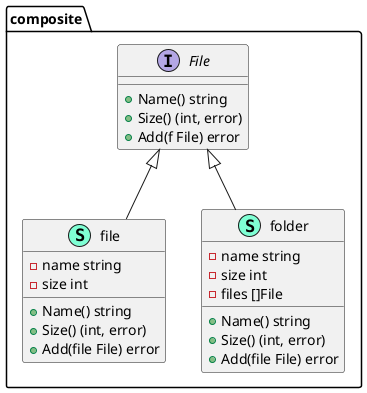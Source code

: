 @startuml
namespace composite {
    interface File  {
        + Name() string
        + Size() (int, error)
        + Add(f File) error

    }
    class file << (S,Aquamarine) >> {
        - name string
        - size int

        + Name() string
        + Size() (int, error)
        + Add(file File) error

    }
    class folder << (S,Aquamarine) >> {
        - name string
        - size int
        - files []File

        + Name() string
        + Size() (int, error)
        + Add(file File) error

    }
}

"composite.File" <|-- "composite.file"
"composite.File" <|-- "composite.folder"

@enduml

